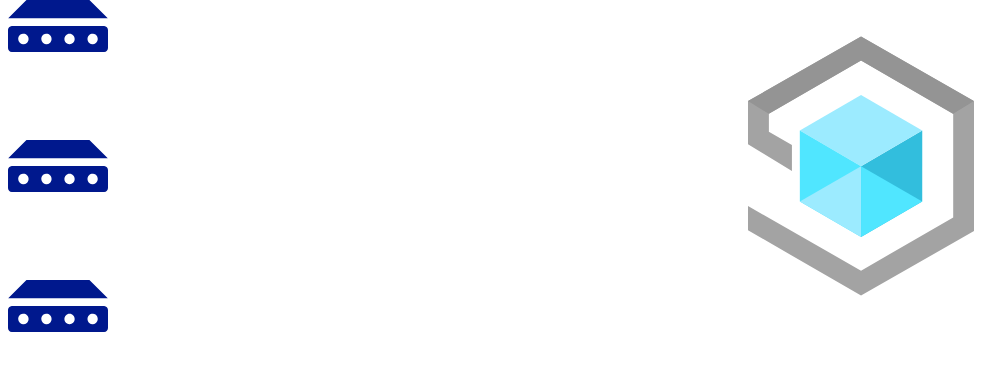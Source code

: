 <mxfile version="21.5.1" type="device">
  <diagram name="Page-1" id="AM6qWU1mM3HDpeMpf9cu">
    <mxGraphModel dx="1416" dy="818" grid="1" gridSize="10" guides="1" tooltips="1" connect="1" arrows="1" fold="1" page="1" pageScale="1" pageWidth="850" pageHeight="1100" background="none" math="0" shadow="0">
      <root>
        <mxCell id="0" />
        <mxCell id="1" parent="0" />
        <mxCell id="2if_9HrO44y4mZJJhcqe-1" value="IoT Central Application" style="image;aspect=fixed;html=1;points=[];align=center;fontSize=12;image=img/lib/azure2/iot/IoT_Central_Applications.svg;fontColor=#FFFFFF;labelBackgroundColor=none;" parent="1" vertex="1">
          <mxGeometry x="440" y="218" width="113.04" height="130" as="geometry" />
        </mxCell>
        <mxCell id="2if_9HrO44y4mZJJhcqe-3" style="edgeStyle=orthogonalEdgeStyle;rounded=0;orthogonalLoop=1;jettySize=auto;html=1;strokeColor=#FFFFFF;" parent="1" source="2if_9HrO44y4mZJJhcqe-2" target="2if_9HrO44y4mZJJhcqe-1" edge="1">
          <mxGeometry relative="1" as="geometry" />
        </mxCell>
        <mxCell id="2if_9HrO44y4mZJJhcqe-2" value="IoT Device" style="sketch=0;aspect=fixed;pointerEvents=1;shadow=0;dashed=0;html=1;strokeColor=none;labelPosition=center;verticalLabelPosition=bottom;verticalAlign=top;align=center;fillColor=#00188D;shape=mxgraph.mscae.enterprise.device;fontColor=#FFFFFF;" parent="1" vertex="1">
          <mxGeometry x="70" y="270" width="50" height="26" as="geometry" />
        </mxCell>
        <mxCell id="2if_9HrO44y4mZJJhcqe-7" style="edgeStyle=orthogonalEdgeStyle;rounded=0;orthogonalLoop=1;jettySize=auto;html=1;strokeColor=#FFFFFF;" parent="1" source="2if_9HrO44y4mZJJhcqe-4" target="2if_9HrO44y4mZJJhcqe-1" edge="1">
          <mxGeometry relative="1" as="geometry" />
        </mxCell>
        <mxCell id="2if_9HrO44y4mZJJhcqe-4" value="IoT Device" style="sketch=0;aspect=fixed;pointerEvents=1;shadow=0;dashed=0;html=1;strokeColor=none;labelPosition=center;verticalLabelPosition=bottom;verticalAlign=top;align=center;fillColor=#00188D;shape=mxgraph.mscae.enterprise.device;fontColor=#FFFFFF;" parent="1" vertex="1">
          <mxGeometry x="70" y="340" width="50" height="26" as="geometry" />
        </mxCell>
        <mxCell id="2if_9HrO44y4mZJJhcqe-6" style="edgeStyle=orthogonalEdgeStyle;rounded=0;orthogonalLoop=1;jettySize=auto;html=1;strokeColor=#FFFFFF;" parent="1" source="2if_9HrO44y4mZJJhcqe-5" target="2if_9HrO44y4mZJJhcqe-1" edge="1">
          <mxGeometry relative="1" as="geometry" />
        </mxCell>
        <mxCell id="2if_9HrO44y4mZJJhcqe-5" value="IoT Device" style="sketch=0;aspect=fixed;pointerEvents=1;shadow=0;dashed=0;html=1;strokeColor=none;labelPosition=center;verticalLabelPosition=bottom;verticalAlign=top;align=center;fillColor=#00188D;shape=mxgraph.mscae.enterprise.device;fontColor=#FFFFFF;" parent="1" vertex="1">
          <mxGeometry x="70" y="200" width="50" height="26" as="geometry" />
        </mxCell>
      </root>
    </mxGraphModel>
  </diagram>
</mxfile>
